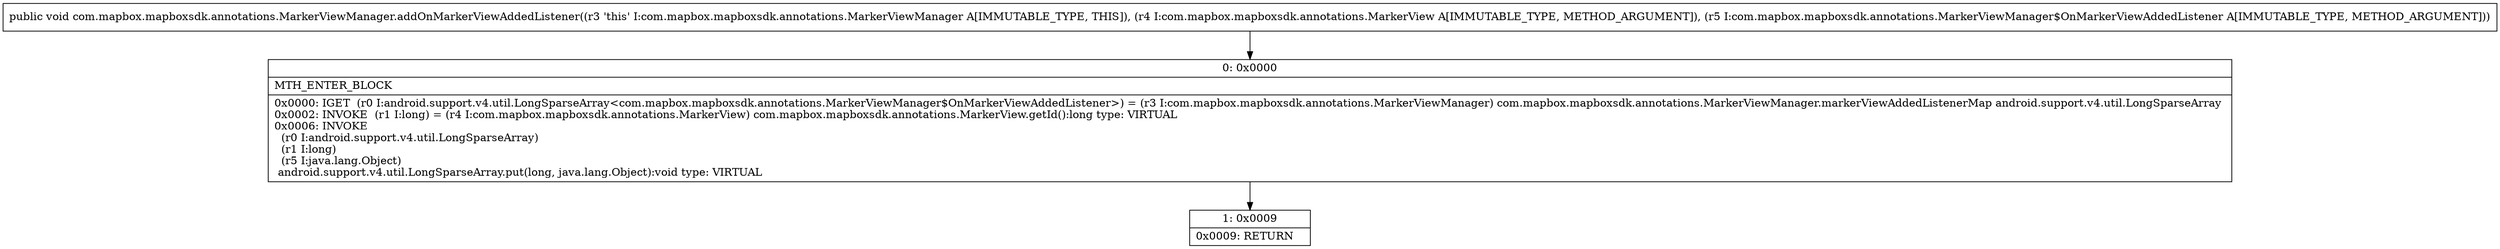 digraph "CFG forcom.mapbox.mapboxsdk.annotations.MarkerViewManager.addOnMarkerViewAddedListener(Lcom\/mapbox\/mapboxsdk\/annotations\/MarkerView;Lcom\/mapbox\/mapboxsdk\/annotations\/MarkerViewManager$OnMarkerViewAddedListener;)V" {
Node_0 [shape=record,label="{0\:\ 0x0000|MTH_ENTER_BLOCK\l|0x0000: IGET  (r0 I:android.support.v4.util.LongSparseArray\<com.mapbox.mapboxsdk.annotations.MarkerViewManager$OnMarkerViewAddedListener\>) = (r3 I:com.mapbox.mapboxsdk.annotations.MarkerViewManager) com.mapbox.mapboxsdk.annotations.MarkerViewManager.markerViewAddedListenerMap android.support.v4.util.LongSparseArray \l0x0002: INVOKE  (r1 I:long) = (r4 I:com.mapbox.mapboxsdk.annotations.MarkerView) com.mapbox.mapboxsdk.annotations.MarkerView.getId():long type: VIRTUAL \l0x0006: INVOKE  \l  (r0 I:android.support.v4.util.LongSparseArray)\l  (r1 I:long)\l  (r5 I:java.lang.Object)\l android.support.v4.util.LongSparseArray.put(long, java.lang.Object):void type: VIRTUAL \l}"];
Node_1 [shape=record,label="{1\:\ 0x0009|0x0009: RETURN   \l}"];
MethodNode[shape=record,label="{public void com.mapbox.mapboxsdk.annotations.MarkerViewManager.addOnMarkerViewAddedListener((r3 'this' I:com.mapbox.mapboxsdk.annotations.MarkerViewManager A[IMMUTABLE_TYPE, THIS]), (r4 I:com.mapbox.mapboxsdk.annotations.MarkerView A[IMMUTABLE_TYPE, METHOD_ARGUMENT]), (r5 I:com.mapbox.mapboxsdk.annotations.MarkerViewManager$OnMarkerViewAddedListener A[IMMUTABLE_TYPE, METHOD_ARGUMENT])) }"];
MethodNode -> Node_0;
Node_0 -> Node_1;
}

